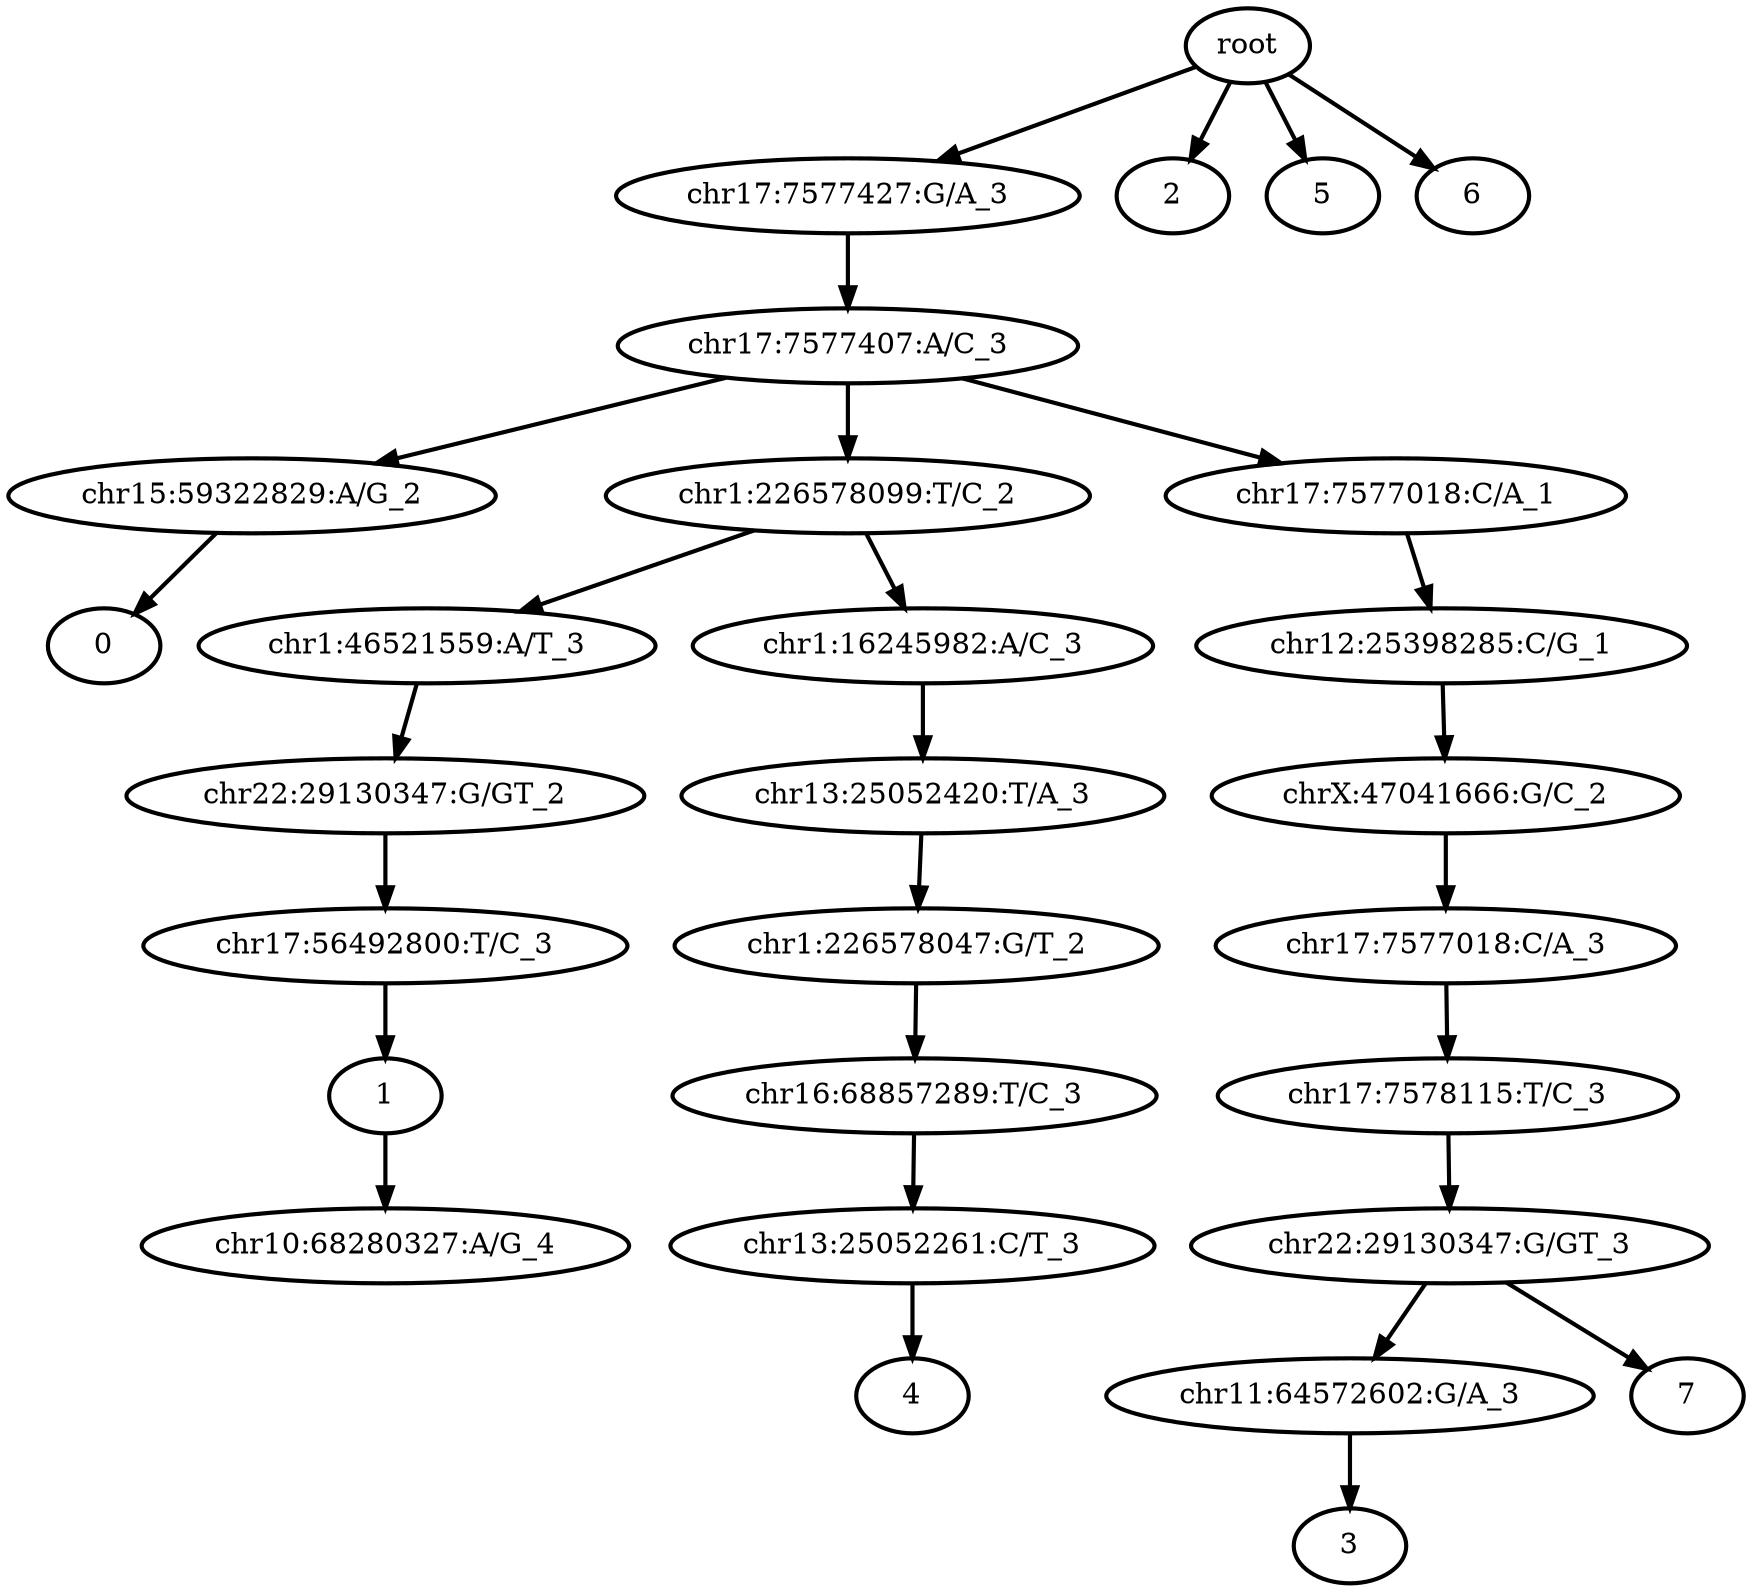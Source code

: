 digraph N {
	overlap="false"
	rankdir="TB"
	0 [label="root", style="bold"];
	1 [label="chr17:7577427:G/A_3", style="bold"];
	2 [label="chr17:7577407:A/C_3", style="bold"];
	3 [label="chr15:59322829:A/G_2", style="bold"];
	4 [label="0", style="bold"];
	5 [label="chr1:226578099:T/C_2", style="bold"];
	6 [label="chr1:46521559:A/T_3", style="bold"];
	7 [label="chr22:29130347:G/GT_2", style="bold"];
	8 [label="chr17:56492800:T/C_3", style="bold"];
	9 [label="1", style="bold"];
	10 [label="2", style="bold"];
	11 [label="chr11:64572602:G/A_3", style="bold"];
	12 [label="3", style="bold"];
	13 [label="chr1:16245982:A/C_3", style="bold"];
	14 [label="chr13:25052420:T/A_3", style="bold"];
	15 [label="chr1:226578047:G/T_2", style="bold"];
	16 [label="chr16:68857289:T/C_3", style="bold"];
	17 [label="chr13:25052261:C/T_3", style="bold"];
	18 [label="4", style="bold"];
	19 [label="5", style="bold"];
	20 [label="6", style="bold"];
	21 [label="7", style="bold"];
	22 [label="chr10:68280327:A/G_4", style="bold"];
	23 [label="chrX:47041666:G/C_2", style="bold"];
	24 [label="chr17:7577018:C/A_3", style="bold"];
	25 [label="chr17:7578115:T/C_3", style="bold"];
	26 [label="chr22:29130347:G/GT_3", style="bold"];
	27 [label="chr17:7577018:C/A_1", style="bold"];
	28 [label="chr12:25398285:C/G_1", style="bold"];
	0 -> 1 [style="bold"];
	0 -> 10 [style="bold"];
	0 -> 19 [style="bold"];
	0 -> 20 [style="bold"];
	1 -> 2 [style="bold"];
	2 -> 3 [style="bold"];
	2 -> 5 [style="bold"];
	2 -> 27 [style="bold"];
	3 -> 4 [style="bold"];
	5 -> 6 [style="bold"];
	5 -> 13 [style="bold"];
	6 -> 7 [style="bold"];
	7 -> 8 [style="bold"];
	8 -> 9 [style="bold"];
	9 -> 22 [style="bold"];
	11 -> 12 [style="bold"];
	13 -> 14 [style="bold"];
	14 -> 15 [style="bold"];
	15 -> 16 [style="bold"];
	16 -> 17 [style="bold"];
	17 -> 18 [style="bold"];
	23 -> 24 [style="bold"];
	24 -> 25 [style="bold"];
	25 -> 26 [style="bold"];
	26 -> 11 [style="bold"];
	26 -> 21 [style="bold"];
	27 -> 28 [style="bold"];
	28 -> 23 [style="bold"];
}